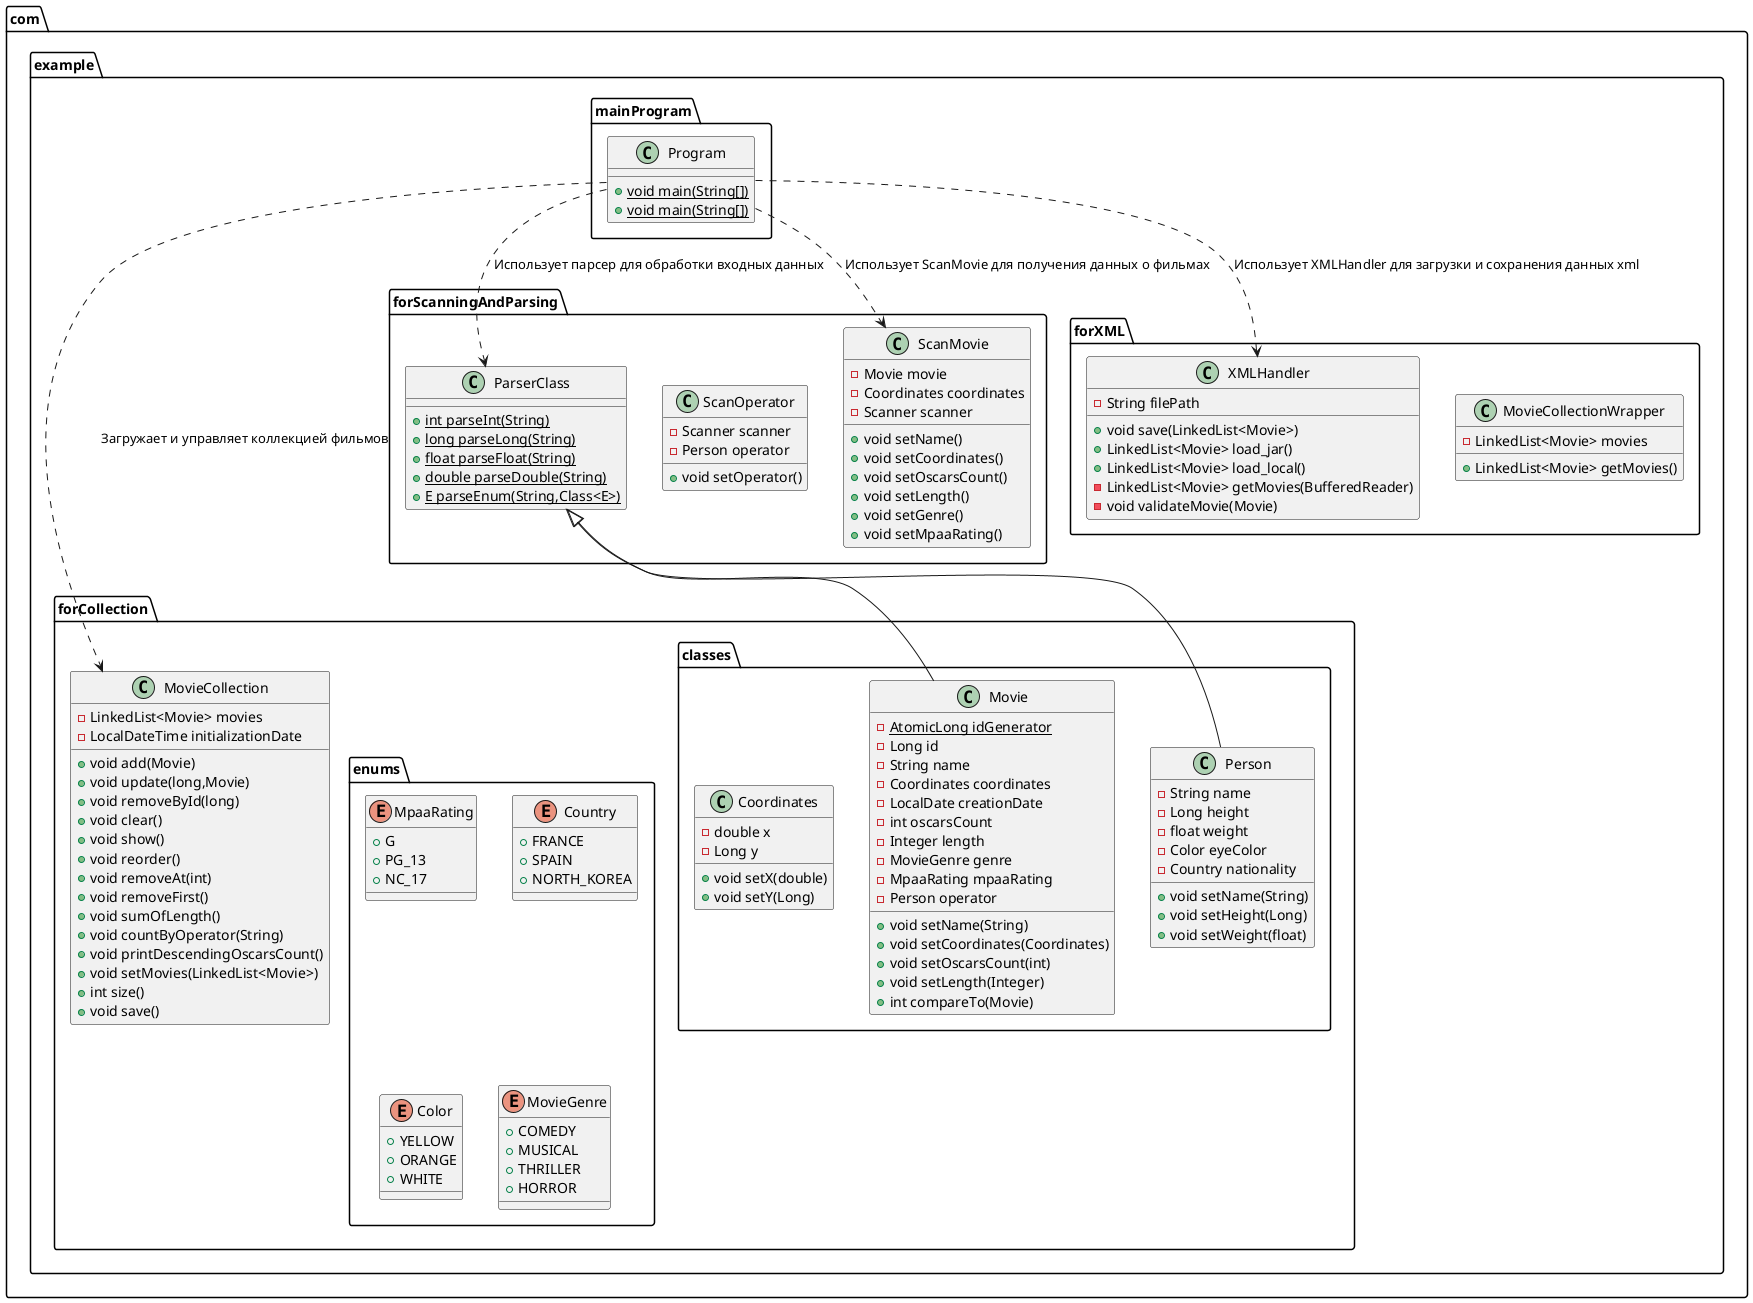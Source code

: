 @startuml
class com.example.forCollection.classes.Movie {
- {static} AtomicLong idGenerator
- Long id
- String name
- Coordinates coordinates
- LocalDate creationDate
- int oscarsCount
- Integer length
- MovieGenre genre
- MpaaRating mpaaRating
- Person operator
+ void setName(String)
+ void setCoordinates(Coordinates)
+ void setOscarsCount(int)
+ void setLength(Integer)
+ int compareTo(Movie)
}

class com.example.forCollection.classes.Person {
- String name
- Long height
- float weight
- Color eyeColor
- Country nationality
+ void setName(String)
+ void setHeight(Long)
+ void setWeight(float)
}

class com.example.forScanningAndParsing.ParserClass {
+ {static} int parseInt(String)
+ {static} long parseLong(String)
+ {static} float parseFloat(String)
+ {static} double parseDouble(String)
+ {static} E parseEnum(String,Class<E>)
}

class com.example.mainProgram.Program {
+ {static} void main(String[])
}

class com.example.forScanningAndParsing.ScanOperator {
- Scanner scanner
- Person operator
+ void setOperator()
}

class com.example.forScanningAndParsing.ScanMovie {
- Movie movie
- Coordinates coordinates
- Scanner scanner
+ void setName()
+ void setCoordinates()
+ void setOscarsCount()
+ void setLength()
+ void setGenre()
+ void setMpaaRating()
}

class com.example.forCollection.MovieCollection {
- LinkedList<Movie> movies
- LocalDateTime initializationDate
+ void add(Movie)
+ void update(long,Movie)
+ void removeById(long)
+ void clear()
+ void show()
+ void reorder()
+ void removeAt(int)
+ void removeFirst()
+ void sumOfLength()
+ void countByOperator(String)
+ void printDescendingOscarsCount()
+ void setMovies(LinkedList<Movie>)
+ int size()
+ void save()
}

enum com.example.forCollection.enums.MpaaRating {
+  G
+  PG_13
+  NC_17
}

class com.example.forXML.MovieCollectionWrapper {
- LinkedList<Movie> movies
+ LinkedList<Movie> getMovies()
}

enum com.example.forCollection.enums.Country {
+  FRANCE
+  SPAIN
+  NORTH_KOREA
}

enum com.example.forCollection.enums.Color {
+  YELLOW
+  ORANGE
+  WHITE
}

class com.example.forXML.XMLHandler {
- String filePath
+ void save(LinkedList<Movie>)
+ LinkedList<Movie> load_jar()
+ LinkedList<Movie> load_local()
- LinkedList<Movie> getMovies(BufferedReader)
- void validateMovie(Movie)
}

class com.example.forCollection.classes.Coordinates {
- double x
- Long y
+ void setX(double)
+ void setY(Long)
}

enum com.example.forCollection.enums.MovieGenre {
+  COMEDY
+  MUSICAL
+  THRILLER
+  HORROR
}

com.example.forScanningAndParsing.ParserClass <|-- com.example.forCollection.classes.Movie
com.example.forScanningAndParsing.ParserClass <|-- com.example.forCollection.classes.Person

' Добавление класса Program
class com.example.mainProgram.Program {
+ {static} void main(String[])
}

' Добавление связи с MovieCollection
com.example.mainProgram.Program ..> com.example.forCollection.MovieCollection : "Загружает и управляет коллекцией фильмов"
com.example.mainProgram.Program ..> com.example.forXML.XMLHandler : "Использует XMLHandler для загрузки и сохранения данных xml"
com.example.mainProgram.Program ..> com.example.forScanningAndParsing.ParserClass : "Использует парсер для обработки входных данных"
com.example.mainProgram.Program ..> com.example.forScanningAndParsing.ScanMovie : "Использует ScanMovie для получения данных о фильмах"

@enduml

